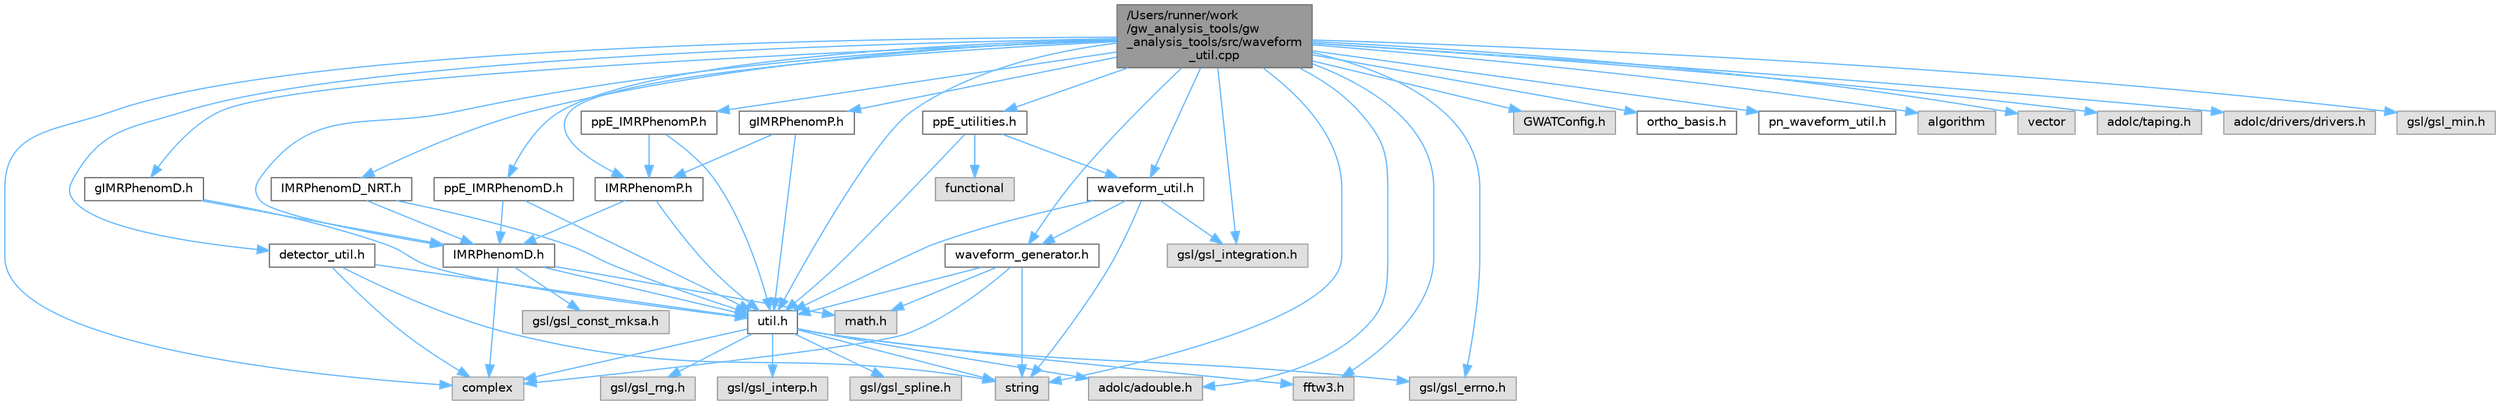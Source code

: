 digraph "/Users/runner/work/gw_analysis_tools/gw_analysis_tools/src/waveform_util.cpp"
{
 // LATEX_PDF_SIZE
  bgcolor="transparent";
  edge [fontname=Helvetica,fontsize=10,labelfontname=Helvetica,labelfontsize=10];
  node [fontname=Helvetica,fontsize=10,shape=box,height=0.2,width=0.4];
  Node1 [label="/Users/runner/work\l/gw_analysis_tools/gw\l_analysis_tools/src/waveform\l_util.cpp",height=0.2,width=0.4,color="gray40", fillcolor="grey60", style="filled", fontcolor="black",tooltip=" "];
  Node1 -> Node2 [color="steelblue1",style="solid"];
  Node2 [label="waveform_util.h",height=0.2,width=0.4,color="grey40", fillcolor="white", style="filled",URL="$waveform__util_8h.html",tooltip=" "];
  Node2 -> Node3 [color="steelblue1",style="solid"];
  Node3 [label="waveform_generator.h",height=0.2,width=0.4,color="grey40", fillcolor="white", style="filled",URL="$waveform__generator_8h.html",tooltip=" "];
  Node3 -> Node4 [color="steelblue1",style="solid"];
  Node4 [label="math.h",height=0.2,width=0.4,color="grey60", fillcolor="#E0E0E0", style="filled",tooltip=" "];
  Node3 -> Node5 [color="steelblue1",style="solid"];
  Node5 [label="util.h",height=0.2,width=0.4,color="grey40", fillcolor="white", style="filled",URL="$util_8h.html",tooltip=" "];
  Node5 -> Node6 [color="steelblue1",style="solid"];
  Node6 [label="string",height=0.2,width=0.4,color="grey60", fillcolor="#E0E0E0", style="filled",tooltip=" "];
  Node5 -> Node7 [color="steelblue1",style="solid"];
  Node7 [label="complex",height=0.2,width=0.4,color="grey60", fillcolor="#E0E0E0", style="filled",tooltip=" "];
  Node5 -> Node8 [color="steelblue1",style="solid"];
  Node8 [label="adolc/adouble.h",height=0.2,width=0.4,color="grey60", fillcolor="#E0E0E0", style="filled",tooltip=" "];
  Node5 -> Node9 [color="steelblue1",style="solid"];
  Node9 [label="fftw3.h",height=0.2,width=0.4,color="grey60", fillcolor="#E0E0E0", style="filled",tooltip=" "];
  Node5 -> Node10 [color="steelblue1",style="solid"];
  Node10 [label="gsl/gsl_interp.h",height=0.2,width=0.4,color="grey60", fillcolor="#E0E0E0", style="filled",tooltip=" "];
  Node5 -> Node11 [color="steelblue1",style="solid"];
  Node11 [label="gsl/gsl_spline.h",height=0.2,width=0.4,color="grey60", fillcolor="#E0E0E0", style="filled",tooltip=" "];
  Node5 -> Node12 [color="steelblue1",style="solid"];
  Node12 [label="gsl/gsl_errno.h",height=0.2,width=0.4,color="grey60", fillcolor="#E0E0E0", style="filled",tooltip=" "];
  Node5 -> Node13 [color="steelblue1",style="solid"];
  Node13 [label="gsl/gsl_rng.h",height=0.2,width=0.4,color="grey60", fillcolor="#E0E0E0", style="filled",tooltip=" "];
  Node3 -> Node7 [color="steelblue1",style="solid"];
  Node3 -> Node6 [color="steelblue1",style="solid"];
  Node2 -> Node5 [color="steelblue1",style="solid"];
  Node2 -> Node6 [color="steelblue1",style="solid"];
  Node2 -> Node14 [color="steelblue1",style="solid"];
  Node14 [label="gsl/gsl_integration.h",height=0.2,width=0.4,color="grey60", fillcolor="#E0E0E0", style="filled",tooltip=" "];
  Node1 -> Node5 [color="steelblue1",style="solid"];
  Node1 -> Node15 [color="steelblue1",style="solid"];
  Node15 [label="GWATConfig.h",height=0.2,width=0.4,color="grey60", fillcolor="#E0E0E0", style="filled",tooltip=" "];
  Node1 -> Node16 [color="steelblue1",style="solid"];
  Node16 [label="ortho_basis.h",height=0.2,width=0.4,color="grey40", fillcolor="white", style="filled",URL="$ortho__basis_8h.html",tooltip=" "];
  Node1 -> Node3 [color="steelblue1",style="solid"];
  Node1 -> Node17 [color="steelblue1",style="solid"];
  Node17 [label="IMRPhenomP.h",height=0.2,width=0.4,color="grey40", fillcolor="white", style="filled",URL="$IMRPhenomP_8h.html",tooltip=" "];
  Node17 -> Node18 [color="steelblue1",style="solid"];
  Node18 [label="IMRPhenomD.h",height=0.2,width=0.4,color="grey40", fillcolor="white", style="filled",URL="$IMRPhenomD_8h.html",tooltip=" "];
  Node18 -> Node4 [color="steelblue1",style="solid"];
  Node18 -> Node19 [color="steelblue1",style="solid"];
  Node19 [label="gsl/gsl_const_mksa.h",height=0.2,width=0.4,color="grey60", fillcolor="#E0E0E0", style="filled",tooltip=" "];
  Node18 -> Node7 [color="steelblue1",style="solid"];
  Node18 -> Node5 [color="steelblue1",style="solid"];
  Node17 -> Node5 [color="steelblue1",style="solid"];
  Node1 -> Node18 [color="steelblue1",style="solid"];
  Node1 -> Node20 [color="steelblue1",style="solid"];
  Node20 [label="gIMRPhenomD.h",height=0.2,width=0.4,color="grey40", fillcolor="white", style="filled",URL="$gIMRPhenomD_8h.html",tooltip=" "];
  Node20 -> Node18 [color="steelblue1",style="solid"];
  Node20 -> Node5 [color="steelblue1",style="solid"];
  Node1 -> Node21 [color="steelblue1",style="solid"];
  Node21 [label="gIMRPhenomP.h",height=0.2,width=0.4,color="grey40", fillcolor="white", style="filled",URL="$gIMRPhenomP_8h.html",tooltip=" "];
  Node21 -> Node5 [color="steelblue1",style="solid"];
  Node21 -> Node17 [color="steelblue1",style="solid"];
  Node1 -> Node22 [color="steelblue1",style="solid"];
  Node22 [label="IMRPhenomD_NRT.h",height=0.2,width=0.4,color="grey40", fillcolor="white", style="filled",URL="$IMRPhenomD__NRT_8h.html",tooltip=" "];
  Node22 -> Node18 [color="steelblue1",style="solid"];
  Node22 -> Node5 [color="steelblue1",style="solid"];
  Node1 -> Node23 [color="steelblue1",style="solid"];
  Node23 [label="ppE_IMRPhenomD.h",height=0.2,width=0.4,color="grey40", fillcolor="white", style="filled",URL="$ppE__IMRPhenomD_8h.html",tooltip=" "];
  Node23 -> Node18 [color="steelblue1",style="solid"];
  Node23 -> Node5 [color="steelblue1",style="solid"];
  Node1 -> Node24 [color="steelblue1",style="solid"];
  Node24 [label="ppE_IMRPhenomP.h",height=0.2,width=0.4,color="grey40", fillcolor="white", style="filled",URL="$ppE__IMRPhenomP_8h.html",tooltip=" "];
  Node24 -> Node5 [color="steelblue1",style="solid"];
  Node24 -> Node17 [color="steelblue1",style="solid"];
  Node1 -> Node25 [color="steelblue1",style="solid"];
  Node25 [label="ppE_utilities.h",height=0.2,width=0.4,color="grey40", fillcolor="white", style="filled",URL="$ppE__utilities_8h.html",tooltip=" "];
  Node25 -> Node26 [color="steelblue1",style="solid"];
  Node26 [label="functional",height=0.2,width=0.4,color="grey60", fillcolor="#E0E0E0", style="filled",tooltip=" "];
  Node25 -> Node5 [color="steelblue1",style="solid"];
  Node25 -> Node2 [color="steelblue1",style="solid"];
  Node1 -> Node27 [color="steelblue1",style="solid"];
  Node27 [label="detector_util.h",height=0.2,width=0.4,color="grey40", fillcolor="white", style="filled",URL="$detector__util_8h.html",tooltip=" "];
  Node27 -> Node6 [color="steelblue1",style="solid"];
  Node27 -> Node7 [color="steelblue1",style="solid"];
  Node27 -> Node5 [color="steelblue1",style="solid"];
  Node1 -> Node28 [color="steelblue1",style="solid"];
  Node28 [label="pn_waveform_util.h",height=0.2,width=0.4,color="grey40", fillcolor="white", style="filled",URL="$pn__waveform__util_8h.html",tooltip=" "];
  Node1 -> Node9 [color="steelblue1",style="solid"];
  Node1 -> Node29 [color="steelblue1",style="solid"];
  Node29 [label="algorithm",height=0.2,width=0.4,color="grey60", fillcolor="#E0E0E0", style="filled",tooltip=" "];
  Node1 -> Node7 [color="steelblue1",style="solid"];
  Node1 -> Node30 [color="steelblue1",style="solid"];
  Node30 [label="vector",height=0.2,width=0.4,color="grey60", fillcolor="#E0E0E0", style="filled",tooltip=" "];
  Node1 -> Node6 [color="steelblue1",style="solid"];
  Node1 -> Node31 [color="steelblue1",style="solid"];
  Node31 [label="adolc/taping.h",height=0.2,width=0.4,color="grey60", fillcolor="#E0E0E0", style="filled",tooltip=" "];
  Node1 -> Node8 [color="steelblue1",style="solid"];
  Node1 -> Node32 [color="steelblue1",style="solid"];
  Node32 [label="adolc/drivers/drivers.h",height=0.2,width=0.4,color="grey60", fillcolor="#E0E0E0", style="filled",tooltip=" "];
  Node1 -> Node14 [color="steelblue1",style="solid"];
  Node1 -> Node33 [color="steelblue1",style="solid"];
  Node33 [label="gsl/gsl_min.h",height=0.2,width=0.4,color="grey60", fillcolor="#E0E0E0", style="filled",tooltip=" "];
  Node1 -> Node12 [color="steelblue1",style="solid"];
}

